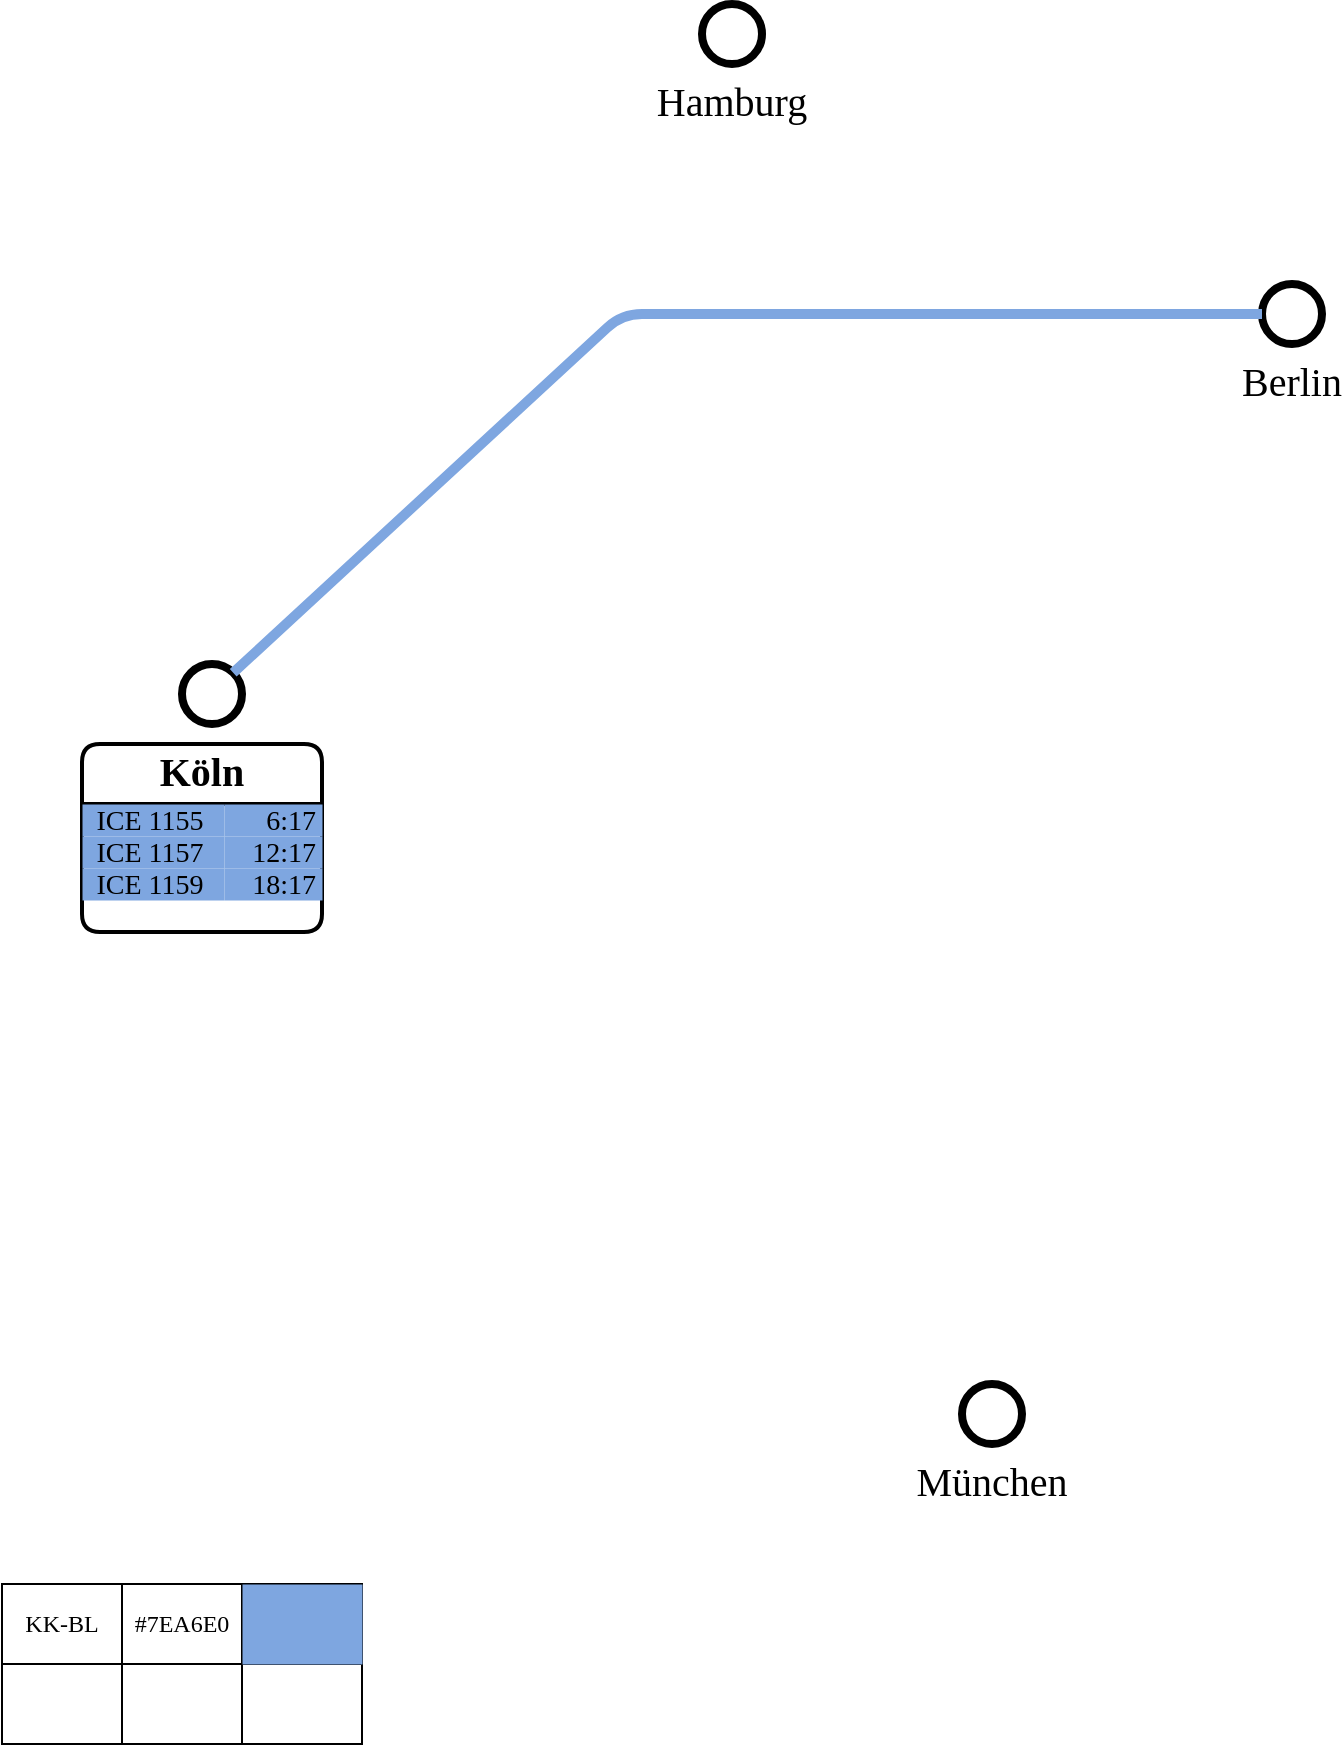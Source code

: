 <mxfile version="16.6.7" type="github">
  <diagram id="o_MixPqv0_4BiwIbqiSc" name="Page-1">
    <mxGraphModel dx="1387" dy="1475" grid="1" gridSize="10" guides="1" tooltips="1" connect="1" arrows="1" fold="1" page="1" pageScale="1" pageWidth="827" pageHeight="1169" math="0" shadow="0">
      <root>
        <mxCell id="0" />
        <mxCell id="1" parent="0" visible="0" />
        <mxCell id="d2K84Am5ksO4wEe2rTeD-1" value="Cities" style="" parent="0" />
        <mxCell id="d2K84Am5ksO4wEe2rTeD-4" value="Berlin" style="ellipse;whiteSpace=wrap;html=1;aspect=fixed;strokeWidth=4;labelPosition=center;verticalLabelPosition=bottom;align=center;verticalAlign=top;fontSize=20;fontFamily=Ubuntu Mono;fontStyle=0;fontSource=https%3A%2F%2Ffonts.googleapis.com%2Fcss%3Ffamily%3DUbuntu%2BMono;" parent="d2K84Am5ksO4wEe2rTeD-1" vertex="1">
          <mxGeometry x="650" y="410" width="30" height="30" as="geometry" />
        </mxCell>
        <mxCell id="d2K84Am5ksO4wEe2rTeD-5" value="Köln" style="ellipse;whiteSpace=wrap;html=1;aspect=fixed;strokeWidth=4;labelPosition=center;verticalLabelPosition=bottom;align=center;verticalAlign=top;fontSize=20;fontFamily=Ubuntu Mono;fontStyle=0;fontSource=https%3A%2F%2Ffonts.googleapis.com%2Fcss%3Ffamily%3DUbuntu%2BMono;" parent="d2K84Am5ksO4wEe2rTeD-1" vertex="1">
          <mxGeometry x="110" y="600" width="30" height="30" as="geometry" />
        </mxCell>
        <mxCell id="d2K84Am5ksO4wEe2rTeD-6" value="München" style="ellipse;whiteSpace=wrap;html=1;aspect=fixed;strokeWidth=4;labelPosition=center;verticalLabelPosition=bottom;align=center;verticalAlign=top;fontSize=20;fontFamily=Ubuntu Mono;fontStyle=0;fontSource=https%3A%2F%2Ffonts.googleapis.com%2Fcss%3Ffamily%3DUbuntu%2BMono;" parent="d2K84Am5ksO4wEe2rTeD-1" vertex="1">
          <mxGeometry x="500" y="960" width="30" height="30" as="geometry" />
        </mxCell>
        <mxCell id="d2K84Am5ksO4wEe2rTeD-7" value="Hamburg" style="ellipse;whiteSpace=wrap;html=1;aspect=fixed;strokeWidth=4;labelPosition=center;verticalLabelPosition=bottom;align=center;verticalAlign=top;fontSize=20;fontFamily=Ubuntu Mono;fontStyle=0;fontSource=https%3A%2F%2Ffonts.googleapis.com%2Fcss%3Ffamily%3DUbuntu%2BMono;" parent="d2K84Am5ksO4wEe2rTeD-1" vertex="1">
          <mxGeometry x="370" y="270" width="30" height="30" as="geometry" />
        </mxCell>
        <mxCell id="-oncu3D1WfJPGxIniHrD-1" value="KK-BL" parent="0" />
        <mxCell id="-oncu3D1WfJPGxIniHrD-2" value="" style="endArrow=none;html=1;rounded=1;fontFamily=Tahoma;fontSize=20;entryX=0;entryY=0.5;entryDx=0;entryDy=0;exitX=1;exitY=0;exitDx=0;exitDy=0;strokeColor=#7EA6E0;strokeWidth=5;fillColor=#1ba1e2;" edge="1" parent="-oncu3D1WfJPGxIniHrD-1" source="d2K84Am5ksO4wEe2rTeD-5" target="d2K84Am5ksO4wEe2rTeD-4">
          <mxGeometry width="50" height="50" relative="1" as="geometry">
            <mxPoint x="390" y="770" as="sourcePoint" />
            <mxPoint x="440" y="720" as="targetPoint" />
            <Array as="points">
              <mxPoint x="330" y="425" />
            </Array>
          </mxGeometry>
        </mxCell>
        <mxCell id="-oncu3D1WfJPGxIniHrD-22" value="Köln" style="shape=table;startSize=30;container=1;collapsible=0;childLayout=tableLayout;rounded=1;fontFamily=Ubuntu Mono;fontSource=https%3A%2F%2Ffonts.googleapis.com%2Fcss%3Ffamily%3DUbuntu%2BMono;fontSize=20;strokeColor=default;strokeWidth=2;html=0;arcSize=10;shadow=0;fontStyle=1;swimlaneLine=1;sketch=0;bottom=1;top=1;left=1;right=1;horizontal=1;swimlaneBody=1;swimlaneHead=1;comic=0;rowLines=0;columnLines=0;strokeOpacity=100;labelPadding=0;perimeter=none;spacingBottom=6;" vertex="1" parent="-oncu3D1WfJPGxIniHrD-1">
          <mxGeometry x="60" y="640" width="120" height="94" as="geometry" />
        </mxCell>
        <mxCell id="-oncu3D1WfJPGxIniHrD-23" value="" style="shape=tableRow;horizontal=0;startSize=0;swimlaneHead=0;swimlaneBody=0;top=0;left=0;bottom=0;right=0;collapsible=0;dropTarget=0;fillColor=none;points=[[0,0.5],[1,0.5]];portConstraint=eastwest;rounded=1;fontFamily=Ubuntu Mono;fontSource=https%3A%2F%2Ffonts.googleapis.com%2Fcss%3Ffamily%3DUbuntu%2BMono;fontSize=14;strokeColor=none;strokeWidth=2;html=0;" vertex="1" parent="-oncu3D1WfJPGxIniHrD-22">
          <mxGeometry y="30" width="120" height="16" as="geometry" />
        </mxCell>
        <mxCell id="-oncu3D1WfJPGxIniHrD-24" value="ICE 1155" style="shape=partialRectangle;html=1;connectable=0;overflow=hidden;fillColor=#7EA6E0;top=0;left=0;bottom=0;right=0;pointerEvents=0;rounded=1;fontFamily=Ubuntu Mono;fontSource=https%3A%2F%2Ffonts.googleapis.com%2Fcss%3Ffamily%3DUbuntu%2BMono;fontSize=14;strokeColor=none;strokeWidth=0;align=center;spacing=0;spacingRight=3;labelBackgroundColor=none;" vertex="1" parent="-oncu3D1WfJPGxIniHrD-23">
          <mxGeometry width="71" height="16" as="geometry">
            <mxRectangle width="71" height="16" as="alternateBounds" />
          </mxGeometry>
        </mxCell>
        <mxCell id="-oncu3D1WfJPGxIniHrD-25" value="6:17" style="shape=partialRectangle;html=1;connectable=0;overflow=hidden;fillColor=#7EA6E0;top=0;left=0;bottom=0;right=0;pointerEvents=0;rounded=1;fontFamily=Ubuntu Mono;fontSource=https%3A%2F%2Ffonts.googleapis.com%2Fcss%3Ffamily%3DUbuntu%2BMono;fontSize=14;strokeColor=none;strokeWidth=0;align=right;spacing=0;spacingRight=3;labelBackgroundColor=none;" vertex="1" parent="-oncu3D1WfJPGxIniHrD-23">
          <mxGeometry x="71" width="49" height="16" as="geometry">
            <mxRectangle width="49" height="16" as="alternateBounds" />
          </mxGeometry>
        </mxCell>
        <mxCell id="-oncu3D1WfJPGxIniHrD-26" value="" style="shape=tableRow;horizontal=0;startSize=0;swimlaneHead=0;swimlaneBody=0;top=0;left=0;bottom=0;right=0;collapsible=0;dropTarget=0;fillColor=none;points=[[0,0.5],[1,0.5]];portConstraint=eastwest;rounded=1;fontFamily=Ubuntu Mono;fontSource=https%3A%2F%2Ffonts.googleapis.com%2Fcss%3Ffamily%3DUbuntu%2BMono;fontSize=14;strokeColor=default;strokeWidth=2;html=0;" vertex="1" parent="-oncu3D1WfJPGxIniHrD-22">
          <mxGeometry y="46" width="120" height="16" as="geometry" />
        </mxCell>
        <mxCell id="-oncu3D1WfJPGxIniHrD-27" value="ICE 1157" style="shape=partialRectangle;html=1;connectable=0;overflow=hidden;fillColor=#7EA6E0;top=0;left=0;bottom=0;right=0;pointerEvents=0;rounded=1;fontFamily=Ubuntu Mono;fontSource=https%3A%2F%2Ffonts.googleapis.com%2Fcss%3Ffamily%3DUbuntu%2BMono;fontSize=14;strokeColor=none;strokeWidth=0;spacing=0;spacingRight=3;labelBackgroundColor=none;" vertex="1" parent="-oncu3D1WfJPGxIniHrD-26">
          <mxGeometry width="71" height="16" as="geometry">
            <mxRectangle width="71" height="16" as="alternateBounds" />
          </mxGeometry>
        </mxCell>
        <mxCell id="-oncu3D1WfJPGxIniHrD-28" value="12:17" style="shape=partialRectangle;html=1;connectable=0;overflow=hidden;fillColor=#7EA6E0;top=0;left=0;bottom=0;right=0;pointerEvents=0;rounded=1;fontFamily=Ubuntu Mono;fontSource=https%3A%2F%2Ffonts.googleapis.com%2Fcss%3Ffamily%3DUbuntu%2BMono;fontSize=14;strokeColor=none;strokeWidth=0;align=right;spacing=0;spacingRight=3;labelBackgroundColor=none;" vertex="1" parent="-oncu3D1WfJPGxIniHrD-26">
          <mxGeometry x="71" width="49" height="16" as="geometry">
            <mxRectangle width="49" height="16" as="alternateBounds" />
          </mxGeometry>
        </mxCell>
        <mxCell id="-oncu3D1WfJPGxIniHrD-29" value="" style="shape=tableRow;horizontal=0;startSize=0;swimlaneHead=0;swimlaneBody=0;top=0;left=0;bottom=0;right=0;collapsible=0;dropTarget=0;fillColor=none;points=[[0,0.5],[1,0.5]];portConstraint=eastwest;rounded=1;fontFamily=Ubuntu Mono;fontSource=https%3A%2F%2Ffonts.googleapis.com%2Fcss%3Ffamily%3DUbuntu%2BMono;fontSize=14;strokeColor=default;strokeWidth=2;html=0;" vertex="1" parent="-oncu3D1WfJPGxIniHrD-22">
          <mxGeometry y="62" width="120" height="16" as="geometry" />
        </mxCell>
        <mxCell id="-oncu3D1WfJPGxIniHrD-30" value="ICE 1159" style="shape=partialRectangle;html=1;connectable=0;overflow=hidden;fillColor=#7EA6E0;top=0;left=0;bottom=0;right=0;pointerEvents=0;rounded=1;fontFamily=Ubuntu Mono;fontSource=https%3A%2F%2Ffonts.googleapis.com%2Fcss%3Ffamily%3DUbuntu%2BMono;fontSize=14;strokeColor=none;strokeWidth=0;spacing=0;spacingRight=3;labelBackgroundColor=none;" vertex="1" parent="-oncu3D1WfJPGxIniHrD-29">
          <mxGeometry width="71" height="16" as="geometry">
            <mxRectangle width="71" height="16" as="alternateBounds" />
          </mxGeometry>
        </mxCell>
        <mxCell id="-oncu3D1WfJPGxIniHrD-31" value="18:17" style="shape=partialRectangle;html=1;connectable=0;overflow=hidden;fillColor=#7EA6E0;top=0;left=0;bottom=0;right=0;pointerEvents=0;rounded=1;fontFamily=Ubuntu Mono;fontSource=https%3A%2F%2Ffonts.googleapis.com%2Fcss%3Ffamily%3DUbuntu%2BMono;fontSize=14;strokeColor=none;strokeWidth=0;align=right;spacing=0;spacingRight=3;fontColor=default;labelBackgroundColor=none;spacingBottom=0;" vertex="1" parent="-oncu3D1WfJPGxIniHrD-29">
          <mxGeometry x="71" width="49" height="16" as="geometry">
            <mxRectangle width="49" height="16" as="alternateBounds" />
          </mxGeometry>
        </mxCell>
        <mxCell id="-oncu3D1WfJPGxIniHrD-35" style="shape=tableRow;horizontal=0;startSize=0;swimlaneHead=0;swimlaneBody=0;top=0;left=0;bottom=0;right=0;collapsible=0;dropTarget=0;fillColor=none;points=[[0,0.5],[1,0.5]];portConstraint=eastwest;rounded=1;fontFamily=Ubuntu Mono;fontSource=https%3A%2F%2Ffonts.googleapis.com%2Fcss%3Ffamily%3DUbuntu%2BMono;fontSize=14;strokeColor=default;strokeWidth=2;html=0;" vertex="1" parent="-oncu3D1WfJPGxIniHrD-22">
          <mxGeometry y="78" width="120" height="16" as="geometry" />
        </mxCell>
        <mxCell id="-oncu3D1WfJPGxIniHrD-36" style="shape=partialRectangle;html=1;connectable=0;overflow=hidden;fillColor=none;top=0;left=0;bottom=0;right=0;pointerEvents=0;rounded=1;fontFamily=Ubuntu Mono;fontSource=https%3A%2F%2Ffonts.googleapis.com%2Fcss%3Ffamily%3DUbuntu%2BMono;fontSize=14;strokeColor=none;strokeWidth=0;spacing=0;spacingRight=3;" vertex="1" parent="-oncu3D1WfJPGxIniHrD-35">
          <mxGeometry width="71" height="16" as="geometry">
            <mxRectangle width="71" height="16" as="alternateBounds" />
          </mxGeometry>
        </mxCell>
        <mxCell id="-oncu3D1WfJPGxIniHrD-37" style="shape=partialRectangle;html=1;connectable=0;overflow=hidden;fillColor=none;top=0;left=0;bottom=0;right=0;pointerEvents=0;rounded=1;fontFamily=Ubuntu Mono;fontSource=https%3A%2F%2Ffonts.googleapis.com%2Fcss%3Ffamily%3DUbuntu%2BMono;fontSize=14;strokeColor=none;strokeWidth=0;align=right;spacing=0;spacingRight=3;fontColor=default;labelBackgroundColor=#7EA6E0;spacingBottom=0;" vertex="1" parent="-oncu3D1WfJPGxIniHrD-35">
          <mxGeometry x="71" width="49" height="16" as="geometry">
            <mxRectangle width="49" height="16" as="alternateBounds" />
          </mxGeometry>
        </mxCell>
        <mxCell id="-oncu3D1WfJPGxIniHrD-53" value="" style="shape=table;startSize=0;container=1;collapsible=0;childLayout=tableLayout;rounded=1;shadow=0;labelBackgroundColor=none;comic=0;sketch=0;pointerEvents=0;fontFamily=Ubuntu Mono;fontSource=https%3A%2F%2Ffonts.googleapis.com%2Fcss%3Ffamily%3DUbuntu%2BMono;fontSize=12;fontColor=default;strokeColor=default;strokeWidth=1;fillColor=none;html=0;" vertex="1" parent="-oncu3D1WfJPGxIniHrD-1">
          <mxGeometry x="20" y="1060" width="180" height="80" as="geometry" />
        </mxCell>
        <mxCell id="-oncu3D1WfJPGxIniHrD-54" value="" style="shape=tableRow;horizontal=0;startSize=0;swimlaneHead=0;swimlaneBody=0;top=0;left=0;bottom=0;right=0;collapsible=0;dropTarget=0;fillColor=none;points=[[0,0.5],[1,0.5]];portConstraint=eastwest;rounded=1;shadow=0;labelBackgroundColor=none;comic=0;sketch=0;pointerEvents=0;fontFamily=Ubuntu Mono;fontSource=https%3A%2F%2Ffonts.googleapis.com%2Fcss%3Ffamily%3DUbuntu%2BMono;fontSize=12;fontColor=default;strokeColor=default;strokeWidth=0;html=0;" vertex="1" parent="-oncu3D1WfJPGxIniHrD-53">
          <mxGeometry width="180" height="40" as="geometry" />
        </mxCell>
        <mxCell id="-oncu3D1WfJPGxIniHrD-55" value="KK-BL" style="shape=partialRectangle;html=1;whiteSpace=wrap;connectable=0;overflow=hidden;fillColor=none;top=0;left=0;bottom=0;right=0;pointerEvents=1;rounded=1;shadow=0;labelBackgroundColor=none;comic=0;sketch=0;fontFamily=Ubuntu Mono;fontSource=https%3A%2F%2Ffonts.googleapis.com%2Fcss%3Ffamily%3DUbuntu%2BMono;fontSize=12;fontColor=default;strokeColor=default;strokeWidth=0;" vertex="1" parent="-oncu3D1WfJPGxIniHrD-54">
          <mxGeometry width="60" height="40" as="geometry">
            <mxRectangle width="60" height="40" as="alternateBounds" />
          </mxGeometry>
        </mxCell>
        <mxCell id="-oncu3D1WfJPGxIniHrD-56" value="#7EA6E0" style="shape=partialRectangle;html=1;whiteSpace=wrap;connectable=0;overflow=hidden;fillColor=none;top=0;left=0;bottom=0;right=0;pointerEvents=1;rounded=1;shadow=0;labelBackgroundColor=none;comic=0;sketch=0;fontFamily=Ubuntu Mono;fontSource=https%3A%2F%2Ffonts.googleapis.com%2Fcss%3Ffamily%3DUbuntu%2BMono;fontSize=12;fontColor=default;strokeColor=default;strokeWidth=0;" vertex="1" parent="-oncu3D1WfJPGxIniHrD-54">
          <mxGeometry x="60" width="60" height="40" as="geometry">
            <mxRectangle width="60" height="40" as="alternateBounds" />
          </mxGeometry>
        </mxCell>
        <mxCell id="-oncu3D1WfJPGxIniHrD-57" value="" style="shape=partialRectangle;html=1;whiteSpace=wrap;connectable=0;overflow=hidden;fillColor=#7EA6E0;top=0;left=0;bottom=0;right=0;pointerEvents=1;rounded=1;shadow=0;labelBackgroundColor=none;comic=0;sketch=0;fontFamily=Ubuntu Mono;fontSource=https%3A%2F%2Ffonts.googleapis.com%2Fcss%3Ffamily%3DUbuntu%2BMono;fontSize=12;fontColor=default;strokeColor=default;strokeWidth=0;" vertex="1" parent="-oncu3D1WfJPGxIniHrD-54">
          <mxGeometry x="120" width="60" height="40" as="geometry">
            <mxRectangle width="60" height="40" as="alternateBounds" />
          </mxGeometry>
        </mxCell>
        <mxCell id="-oncu3D1WfJPGxIniHrD-58" value="" style="shape=tableRow;horizontal=0;startSize=0;swimlaneHead=0;swimlaneBody=0;top=0;left=0;bottom=0;right=0;collapsible=0;dropTarget=0;fillColor=none;points=[[0,0.5],[1,0.5]];portConstraint=eastwest;rounded=1;shadow=0;labelBackgroundColor=none;comic=0;sketch=0;pointerEvents=0;fontFamily=Ubuntu Mono;fontSource=https%3A%2F%2Ffonts.googleapis.com%2Fcss%3Ffamily%3DUbuntu%2BMono;fontSize=12;fontColor=default;strokeColor=default;strokeWidth=0;html=0;" vertex="1" parent="-oncu3D1WfJPGxIniHrD-53">
          <mxGeometry y="40" width="180" height="40" as="geometry" />
        </mxCell>
        <mxCell id="-oncu3D1WfJPGxIniHrD-59" value="" style="shape=partialRectangle;html=1;whiteSpace=wrap;connectable=0;overflow=hidden;fillColor=none;top=0;left=0;bottom=0;right=0;pointerEvents=1;rounded=1;shadow=0;labelBackgroundColor=none;comic=0;sketch=0;fontFamily=Ubuntu Mono;fontSource=https%3A%2F%2Ffonts.googleapis.com%2Fcss%3Ffamily%3DUbuntu%2BMono;fontSize=12;fontColor=default;strokeColor=default;strokeWidth=0;" vertex="1" parent="-oncu3D1WfJPGxIniHrD-58">
          <mxGeometry width="60" height="40" as="geometry">
            <mxRectangle width="60" height="40" as="alternateBounds" />
          </mxGeometry>
        </mxCell>
        <mxCell id="-oncu3D1WfJPGxIniHrD-60" value="" style="shape=partialRectangle;html=1;whiteSpace=wrap;connectable=0;overflow=hidden;fillColor=none;top=0;left=0;bottom=0;right=0;pointerEvents=1;rounded=1;shadow=0;labelBackgroundColor=none;comic=0;sketch=0;fontFamily=Ubuntu Mono;fontSource=https%3A%2F%2Ffonts.googleapis.com%2Fcss%3Ffamily%3DUbuntu%2BMono;fontSize=12;fontColor=default;strokeColor=default;strokeWidth=0;" vertex="1" parent="-oncu3D1WfJPGxIniHrD-58">
          <mxGeometry x="60" width="60" height="40" as="geometry">
            <mxRectangle width="60" height="40" as="alternateBounds" />
          </mxGeometry>
        </mxCell>
        <mxCell id="-oncu3D1WfJPGxIniHrD-61" value="" style="shape=partialRectangle;html=1;whiteSpace=wrap;connectable=0;overflow=hidden;fillColor=none;top=0;left=0;bottom=0;right=0;pointerEvents=1;rounded=1;shadow=0;labelBackgroundColor=none;comic=0;sketch=0;fontFamily=Ubuntu Mono;fontSource=https%3A%2F%2Ffonts.googleapis.com%2Fcss%3Ffamily%3DUbuntu%2BMono;fontSize=12;fontColor=default;strokeColor=default;strokeWidth=0;" vertex="1" parent="-oncu3D1WfJPGxIniHrD-58">
          <mxGeometry x="120" width="60" height="40" as="geometry">
            <mxRectangle width="60" height="40" as="alternateBounds" />
          </mxGeometry>
        </mxCell>
      </root>
    </mxGraphModel>
  </diagram>
</mxfile>
